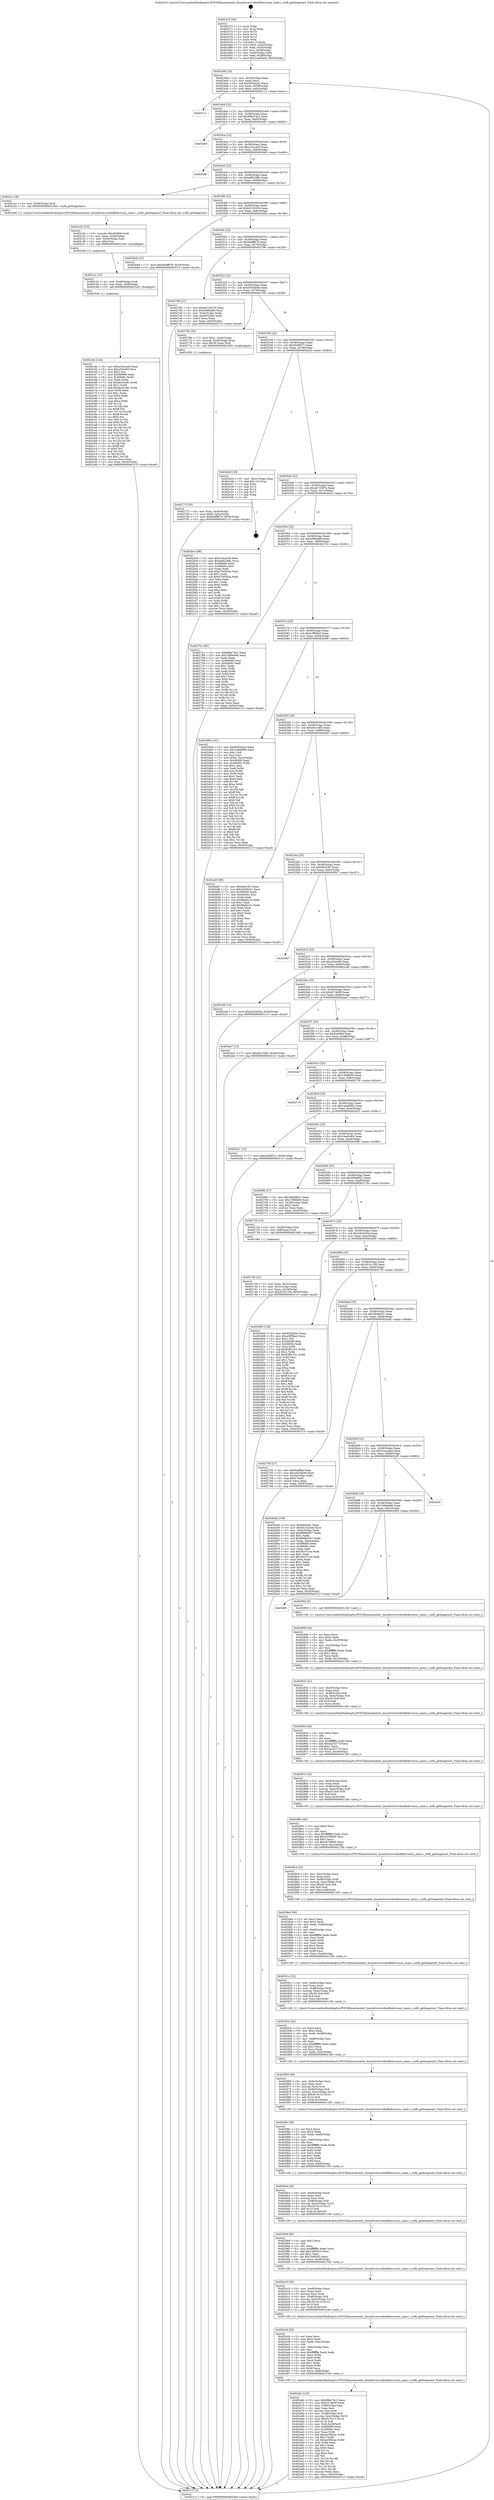 digraph "0x402470" {
  label = "0x402470 (/mnt/c/Users/mathe/Desktop/tcc/POCII/binaries/extr_linuxdriversvideofbdevsissis_main.c_sisfb_getheapstart_Final-ollvm.out::main(0))"
  labelloc = "t"
  node[shape=record]

  Entry [label="",width=0.3,height=0.3,shape=circle,fillcolor=black,style=filled]
  "0x40249d" [label="{
     0x40249d [23]\l
     | [instrs]\l
     &nbsp;&nbsp;0x40249d \<+3\>: mov -0x54(%rbp),%eax\l
     &nbsp;&nbsp;0x4024a0 \<+2\>: mov %eax,%ecx\l
     &nbsp;&nbsp;0x4024a2 \<+6\>: sub $0x85f2d2e2,%ecx\l
     &nbsp;&nbsp;0x4024a8 \<+3\>: mov %eax,-0x58(%rbp)\l
     &nbsp;&nbsp;0x4024ab \<+3\>: mov %ecx,-0x5c(%rbp)\l
     &nbsp;&nbsp;0x4024ae \<+6\>: je 0000000000403111 \<main+0xca1\>\l
  }"]
  "0x403111" [label="{
     0x403111\l
  }", style=dashed]
  "0x4024b4" [label="{
     0x4024b4 [22]\l
     | [instrs]\l
     &nbsp;&nbsp;0x4024b4 \<+5\>: jmp 00000000004024b9 \<main+0x49\>\l
     &nbsp;&nbsp;0x4024b9 \<+3\>: mov -0x58(%rbp),%eax\l
     &nbsp;&nbsp;0x4024bc \<+5\>: sub $0x896e7dc2,%eax\l
     &nbsp;&nbsp;0x4024c1 \<+3\>: mov %eax,-0x60(%rbp)\l
     &nbsp;&nbsp;0x4024c4 \<+6\>: je 0000000000402e40 \<main+0x9d0\>\l
  }"]
  Exit [label="",width=0.3,height=0.3,shape=circle,fillcolor=black,style=filled,peripheries=2]
  "0x402e40" [label="{
     0x402e40\l
  }", style=dashed]
  "0x4024ca" [label="{
     0x4024ca [22]\l
     | [instrs]\l
     &nbsp;&nbsp;0x4024ca \<+5\>: jmp 00000000004024cf \<main+0x5f\>\l
     &nbsp;&nbsp;0x4024cf \<+3\>: mov -0x58(%rbp),%eax\l
     &nbsp;&nbsp;0x4024d2 \<+5\>: sub $0xa1bccec8,%eax\l
     &nbsp;&nbsp;0x4024d7 \<+3\>: mov %eax,-0x64(%rbp)\l
     &nbsp;&nbsp;0x4024da \<+6\>: je 00000000004030d6 \<main+0xc66\>\l
  }"]
  "0x402c4b" [label="{
     0x402c4b [144]\l
     | [instrs]\l
     &nbsp;&nbsp;0x402c4b \<+5\>: mov $0xa1bccec8,%eax\l
     &nbsp;&nbsp;0x402c50 \<+5\>: mov $0xa55e463,%esi\l
     &nbsp;&nbsp;0x402c55 \<+2\>: mov $0x1,%cl\l
     &nbsp;&nbsp;0x402c57 \<+7\>: mov 0x406068,%edx\l
     &nbsp;&nbsp;0x402c5e \<+8\>: mov 0x40606c,%r8d\l
     &nbsp;&nbsp;0x402c66 \<+3\>: mov %edx,%r9d\l
     &nbsp;&nbsp;0x402c69 \<+7\>: sub $0xda32cdf1,%r9d\l
     &nbsp;&nbsp;0x402c70 \<+4\>: sub $0x1,%r9d\l
     &nbsp;&nbsp;0x402c74 \<+7\>: add $0xda32cdf1,%r9d\l
     &nbsp;&nbsp;0x402c7b \<+4\>: imul %r9d,%edx\l
     &nbsp;&nbsp;0x402c7f \<+3\>: and $0x1,%edx\l
     &nbsp;&nbsp;0x402c82 \<+3\>: cmp $0x0,%edx\l
     &nbsp;&nbsp;0x402c85 \<+4\>: sete %r10b\l
     &nbsp;&nbsp;0x402c89 \<+4\>: cmp $0xa,%r8d\l
     &nbsp;&nbsp;0x402c8d \<+4\>: setl %r11b\l
     &nbsp;&nbsp;0x402c91 \<+3\>: mov %r10b,%bl\l
     &nbsp;&nbsp;0x402c94 \<+3\>: xor $0xff,%bl\l
     &nbsp;&nbsp;0x402c97 \<+3\>: mov %r11b,%r14b\l
     &nbsp;&nbsp;0x402c9a \<+4\>: xor $0xff,%r14b\l
     &nbsp;&nbsp;0x402c9e \<+3\>: xor $0x0,%cl\l
     &nbsp;&nbsp;0x402ca1 \<+3\>: mov %bl,%r15b\l
     &nbsp;&nbsp;0x402ca4 \<+4\>: and $0x0,%r15b\l
     &nbsp;&nbsp;0x402ca8 \<+3\>: and %cl,%r10b\l
     &nbsp;&nbsp;0x402cab \<+3\>: mov %r14b,%r12b\l
     &nbsp;&nbsp;0x402cae \<+4\>: and $0x0,%r12b\l
     &nbsp;&nbsp;0x402cb2 \<+3\>: and %cl,%r11b\l
     &nbsp;&nbsp;0x402cb5 \<+3\>: or %r10b,%r15b\l
     &nbsp;&nbsp;0x402cb8 \<+3\>: or %r11b,%r12b\l
     &nbsp;&nbsp;0x402cbb \<+3\>: xor %r12b,%r15b\l
     &nbsp;&nbsp;0x402cbe \<+3\>: or %r14b,%bl\l
     &nbsp;&nbsp;0x402cc1 \<+3\>: xor $0xff,%bl\l
     &nbsp;&nbsp;0x402cc4 \<+3\>: or $0x0,%cl\l
     &nbsp;&nbsp;0x402cc7 \<+2\>: and %cl,%bl\l
     &nbsp;&nbsp;0x402cc9 \<+3\>: or %bl,%r15b\l
     &nbsp;&nbsp;0x402ccc \<+4\>: test $0x1,%r15b\l
     &nbsp;&nbsp;0x402cd0 \<+3\>: cmovne %esi,%eax\l
     &nbsp;&nbsp;0x402cd3 \<+3\>: mov %eax,-0x54(%rbp)\l
     &nbsp;&nbsp;0x402cd6 \<+5\>: jmp 000000000040311f \<main+0xcaf\>\l
  }"]
  "0x4030d6" [label="{
     0x4030d6\l
  }", style=dashed]
  "0x4024e0" [label="{
     0x4024e0 [22]\l
     | [instrs]\l
     &nbsp;&nbsp;0x4024e0 \<+5\>: jmp 00000000004024e5 \<main+0x75\>\l
     &nbsp;&nbsp;0x4024e5 \<+3\>: mov -0x58(%rbp),%eax\l
     &nbsp;&nbsp;0x4024e8 \<+5\>: sub $0xad82288c,%eax\l
     &nbsp;&nbsp;0x4024ed \<+3\>: mov %eax,-0x68(%rbp)\l
     &nbsp;&nbsp;0x4024f0 \<+6\>: je 0000000000402c1c \<main+0x7ac\>\l
  }"]
  "0x402c3c" [label="{
     0x402c3c [15]\l
     | [instrs]\l
     &nbsp;&nbsp;0x402c3c \<+4\>: mov -0x48(%rbp),%rdi\l
     &nbsp;&nbsp;0x402c40 \<+6\>: mov %eax,-0xf4(%rbp)\l
     &nbsp;&nbsp;0x402c46 \<+5\>: call 0000000000401030 \<free@plt\>\l
     | [calls]\l
     &nbsp;&nbsp;0x401030 \{1\} (unknown)\l
  }"]
  "0x402c1c" [label="{
     0x402c1c [9]\l
     | [instrs]\l
     &nbsp;&nbsp;0x402c1c \<+4\>: mov -0x48(%rbp),%rdi\l
     &nbsp;&nbsp;0x402c20 \<+5\>: call 0000000000401440 \<sisfb_getheapstart\>\l
     | [calls]\l
     &nbsp;&nbsp;0x401440 \{1\} (/mnt/c/Users/mathe/Desktop/tcc/POCII/binaries/extr_linuxdriversvideofbdevsissis_main.c_sisfb_getheapstart_Final-ollvm.out::sisfb_getheapstart)\l
  }"]
  "0x4024f6" [label="{
     0x4024f6 [22]\l
     | [instrs]\l
     &nbsp;&nbsp;0x4024f6 \<+5\>: jmp 00000000004024fb \<main+0x8b\>\l
     &nbsp;&nbsp;0x4024fb \<+3\>: mov -0x58(%rbp),%eax\l
     &nbsp;&nbsp;0x4024fe \<+5\>: sub $0xb5152434,%eax\l
     &nbsp;&nbsp;0x402503 \<+3\>: mov %eax,-0x6c(%rbp)\l
     &nbsp;&nbsp;0x402506 \<+6\>: je 0000000000402bb8 \<main+0x748\>\l
  }"]
  "0x402c25" [label="{
     0x402c25 [23]\l
     | [instrs]\l
     &nbsp;&nbsp;0x402c25 \<+10\>: movabs $0x4040b6,%rdi\l
     &nbsp;&nbsp;0x402c2f \<+3\>: mov %eax,-0x50(%rbp)\l
     &nbsp;&nbsp;0x402c32 \<+3\>: mov -0x50(%rbp),%esi\l
     &nbsp;&nbsp;0x402c35 \<+2\>: mov $0x0,%al\l
     &nbsp;&nbsp;0x402c37 \<+5\>: call 0000000000401040 \<printf@plt\>\l
     | [calls]\l
     &nbsp;&nbsp;0x401040 \{1\} (unknown)\l
  }"]
  "0x402bb8" [label="{
     0x402bb8 [12]\l
     | [instrs]\l
     &nbsp;&nbsp;0x402bb8 \<+7\>: movl $0xb9dff879,-0x54(%rbp)\l
     &nbsp;&nbsp;0x402bbf \<+5\>: jmp 000000000040311f \<main+0xcaf\>\l
  }"]
  "0x40250c" [label="{
     0x40250c [22]\l
     | [instrs]\l
     &nbsp;&nbsp;0x40250c \<+5\>: jmp 0000000000402511 \<main+0xa1\>\l
     &nbsp;&nbsp;0x402511 \<+3\>: mov -0x58(%rbp),%eax\l
     &nbsp;&nbsp;0x402514 \<+5\>: sub $0xb9dff879,%eax\l
     &nbsp;&nbsp;0x402519 \<+3\>: mov %eax,-0x70(%rbp)\l
     &nbsp;&nbsp;0x40251c \<+6\>: je 0000000000402796 \<main+0x326\>\l
  }"]
  "0x402a6c" [label="{
     0x402a6c [123]\l
     | [instrs]\l
     &nbsp;&nbsp;0x402a6c \<+5\>: mov $0x896e7dc2,%ecx\l
     &nbsp;&nbsp;0x402a71 \<+5\>: mov $0xb374b59,%edx\l
     &nbsp;&nbsp;0x402a76 \<+6\>: mov -0xf0(%rbp),%esi\l
     &nbsp;&nbsp;0x402a7c \<+3\>: imul %eax,%esi\l
     &nbsp;&nbsp;0x402a7f \<+3\>: movslq %esi,%rdi\l
     &nbsp;&nbsp;0x402a82 \<+4\>: mov -0x48(%rbp),%r8\l
     &nbsp;&nbsp;0x402a86 \<+4\>: movslq -0x4c(%rbp),%r10\l
     &nbsp;&nbsp;0x402a8a \<+4\>: imul $0x30,%r10,%r10\l
     &nbsp;&nbsp;0x402a8e \<+3\>: add %r10,%r8\l
     &nbsp;&nbsp;0x402a91 \<+4\>: mov %rdi,0x28(%r8)\l
     &nbsp;&nbsp;0x402a95 \<+7\>: mov 0x406068,%eax\l
     &nbsp;&nbsp;0x402a9c \<+7\>: mov 0x40606c,%esi\l
     &nbsp;&nbsp;0x402aa3 \<+3\>: mov %eax,%r9d\l
     &nbsp;&nbsp;0x402aa6 \<+7\>: add $0xae3892ac,%r9d\l
     &nbsp;&nbsp;0x402aad \<+4\>: sub $0x1,%r9d\l
     &nbsp;&nbsp;0x402ab1 \<+7\>: sub $0xae3892ac,%r9d\l
     &nbsp;&nbsp;0x402ab8 \<+4\>: imul %r9d,%eax\l
     &nbsp;&nbsp;0x402abc \<+3\>: and $0x1,%eax\l
     &nbsp;&nbsp;0x402abf \<+3\>: cmp $0x0,%eax\l
     &nbsp;&nbsp;0x402ac2 \<+4\>: sete %r11b\l
     &nbsp;&nbsp;0x402ac6 \<+3\>: cmp $0xa,%esi\l
     &nbsp;&nbsp;0x402ac9 \<+3\>: setl %bl\l
     &nbsp;&nbsp;0x402acc \<+3\>: mov %r11b,%r14b\l
     &nbsp;&nbsp;0x402acf \<+3\>: and %bl,%r14b\l
     &nbsp;&nbsp;0x402ad2 \<+3\>: xor %bl,%r11b\l
     &nbsp;&nbsp;0x402ad5 \<+3\>: or %r11b,%r14b\l
     &nbsp;&nbsp;0x402ad8 \<+4\>: test $0x1,%r14b\l
     &nbsp;&nbsp;0x402adc \<+3\>: cmovne %edx,%ecx\l
     &nbsp;&nbsp;0x402adf \<+3\>: mov %ecx,-0x54(%rbp)\l
     &nbsp;&nbsp;0x402ae2 \<+5\>: jmp 000000000040311f \<main+0xcaf\>\l
  }"]
  "0x402796" [label="{
     0x402796 [27]\l
     | [instrs]\l
     &nbsp;&nbsp;0x402796 \<+5\>: mov $0xde73307d,%eax\l
     &nbsp;&nbsp;0x40279b \<+5\>: mov $0xe0f6ba89,%ecx\l
     &nbsp;&nbsp;0x4027a0 \<+3\>: mov -0x4c(%rbp),%edx\l
     &nbsp;&nbsp;0x4027a3 \<+3\>: cmp -0x40(%rbp),%edx\l
     &nbsp;&nbsp;0x4027a6 \<+3\>: cmovl %ecx,%eax\l
     &nbsp;&nbsp;0x4027a9 \<+3\>: mov %eax,-0x54(%rbp)\l
     &nbsp;&nbsp;0x4027ac \<+5\>: jmp 000000000040311f \<main+0xcaf\>\l
  }"]
  "0x402522" [label="{
     0x402522 [22]\l
     | [instrs]\l
     &nbsp;&nbsp;0x402522 \<+5\>: jmp 0000000000402527 \<main+0xb7\>\l
     &nbsp;&nbsp;0x402527 \<+3\>: mov -0x58(%rbp),%eax\l
     &nbsp;&nbsp;0x40252a \<+5\>: sub $0xc655dbd9,%eax\l
     &nbsp;&nbsp;0x40252f \<+3\>: mov %eax,-0x74(%rbp)\l
     &nbsp;&nbsp;0x402532 \<+6\>: je 000000000040276b \<main+0x2fb\>\l
  }"]
  "0x402a34" [label="{
     0x402a34 [56]\l
     | [instrs]\l
     &nbsp;&nbsp;0x402a34 \<+2\>: xor %ecx,%ecx\l
     &nbsp;&nbsp;0x402a36 \<+5\>: mov $0x2,%edx\l
     &nbsp;&nbsp;0x402a3b \<+6\>: mov %edx,-0xec(%rbp)\l
     &nbsp;&nbsp;0x402a41 \<+1\>: cltd\l
     &nbsp;&nbsp;0x402a42 \<+6\>: mov -0xec(%rbp),%esi\l
     &nbsp;&nbsp;0x402a48 \<+2\>: idiv %esi\l
     &nbsp;&nbsp;0x402a4a \<+6\>: imul $0xfffffffe,%edx,%edx\l
     &nbsp;&nbsp;0x402a50 \<+3\>: mov %ecx,%r9d\l
     &nbsp;&nbsp;0x402a53 \<+3\>: sub %edx,%r9d\l
     &nbsp;&nbsp;0x402a56 \<+2\>: mov %ecx,%edx\l
     &nbsp;&nbsp;0x402a58 \<+3\>: sub $0x1,%edx\l
     &nbsp;&nbsp;0x402a5b \<+3\>: add %edx,%r9d\l
     &nbsp;&nbsp;0x402a5e \<+3\>: sub %r9d,%ecx\l
     &nbsp;&nbsp;0x402a61 \<+6\>: mov %ecx,-0xf0(%rbp)\l
     &nbsp;&nbsp;0x402a67 \<+5\>: call 0000000000401160 \<next_i\>\l
     | [calls]\l
     &nbsp;&nbsp;0x401160 \{1\} (/mnt/c/Users/mathe/Desktop/tcc/POCII/binaries/extr_linuxdriversvideofbdevsissis_main.c_sisfb_getheapstart_Final-ollvm.out::next_i)\l
  }"]
  "0x40276b" [label="{
     0x40276b [20]\l
     | [instrs]\l
     &nbsp;&nbsp;0x40276b \<+7\>: movl $0x1,-0x40(%rbp)\l
     &nbsp;&nbsp;0x402772 \<+4\>: movslq -0x40(%rbp),%rax\l
     &nbsp;&nbsp;0x402776 \<+4\>: imul $0x30,%rax,%rdi\l
     &nbsp;&nbsp;0x40277a \<+5\>: call 0000000000401050 \<malloc@plt\>\l
     | [calls]\l
     &nbsp;&nbsp;0x401050 \{1\} (unknown)\l
  }"]
  "0x402538" [label="{
     0x402538 [22]\l
     | [instrs]\l
     &nbsp;&nbsp;0x402538 \<+5\>: jmp 000000000040253d \<main+0xcd\>\l
     &nbsp;&nbsp;0x40253d \<+3\>: mov -0x58(%rbp),%eax\l
     &nbsp;&nbsp;0x402540 \<+5\>: sub $0xd5ef957c,%eax\l
     &nbsp;&nbsp;0x402545 \<+3\>: mov %eax,-0x78(%rbp)\l
     &nbsp;&nbsp;0x402548 \<+6\>: je 0000000000402e2d \<main+0x9bd\>\l
  }"]
  "0x402a10" [label="{
     0x402a10 [36]\l
     | [instrs]\l
     &nbsp;&nbsp;0x402a10 \<+6\>: mov -0xe8(%rbp),%ecx\l
     &nbsp;&nbsp;0x402a16 \<+3\>: imul %eax,%ecx\l
     &nbsp;&nbsp;0x402a19 \<+3\>: movslq %ecx,%rdi\l
     &nbsp;&nbsp;0x402a1c \<+4\>: mov -0x48(%rbp),%r8\l
     &nbsp;&nbsp;0x402a20 \<+4\>: movslq -0x4c(%rbp),%r10\l
     &nbsp;&nbsp;0x402a24 \<+4\>: imul $0x30,%r10,%r10\l
     &nbsp;&nbsp;0x402a28 \<+3\>: add %r10,%r8\l
     &nbsp;&nbsp;0x402a2b \<+4\>: mov %rdi,0x20(%r8)\l
     &nbsp;&nbsp;0x402a2f \<+5\>: call 0000000000401160 \<next_i\>\l
     | [calls]\l
     &nbsp;&nbsp;0x401160 \{1\} (/mnt/c/Users/mathe/Desktop/tcc/POCII/binaries/extr_linuxdriversvideofbdevsissis_main.c_sisfb_getheapstart_Final-ollvm.out::next_i)\l
  }"]
  "0x402e2d" [label="{
     0x402e2d [19]\l
     | [instrs]\l
     &nbsp;&nbsp;0x402e2d \<+3\>: mov -0x2c(%rbp),%eax\l
     &nbsp;&nbsp;0x402e30 \<+7\>: add $0x110,%rsp\l
     &nbsp;&nbsp;0x402e37 \<+1\>: pop %rbx\l
     &nbsp;&nbsp;0x402e38 \<+2\>: pop %r12\l
     &nbsp;&nbsp;0x402e3a \<+2\>: pop %r14\l
     &nbsp;&nbsp;0x402e3c \<+2\>: pop %r15\l
     &nbsp;&nbsp;0x402e3e \<+1\>: pop %rbp\l
     &nbsp;&nbsp;0x402e3f \<+1\>: ret\l
  }"]
  "0x40254e" [label="{
     0x40254e [22]\l
     | [instrs]\l
     &nbsp;&nbsp;0x40254e \<+5\>: jmp 0000000000402553 \<main+0xe3\>\l
     &nbsp;&nbsp;0x402553 \<+3\>: mov -0x58(%rbp),%eax\l
     &nbsp;&nbsp;0x402556 \<+5\>: sub $0xde73307d,%eax\l
     &nbsp;&nbsp;0x40255b \<+3\>: mov %eax,-0x7c(%rbp)\l
     &nbsp;&nbsp;0x40255e \<+6\>: je 0000000000402bc4 \<main+0x754\>\l
  }"]
  "0x4029e8" [label="{
     0x4029e8 [40]\l
     | [instrs]\l
     &nbsp;&nbsp;0x4029e8 \<+5\>: mov $0x2,%ecx\l
     &nbsp;&nbsp;0x4029ed \<+1\>: cltd\l
     &nbsp;&nbsp;0x4029ee \<+2\>: idiv %ecx\l
     &nbsp;&nbsp;0x4029f0 \<+6\>: imul $0xfffffffe,%edx,%ecx\l
     &nbsp;&nbsp;0x4029f6 \<+6\>: add $0x1b6d543,%ecx\l
     &nbsp;&nbsp;0x4029fc \<+3\>: add $0x1,%ecx\l
     &nbsp;&nbsp;0x4029ff \<+6\>: sub $0x1b6d543,%ecx\l
     &nbsp;&nbsp;0x402a05 \<+6\>: mov %ecx,-0xe8(%rbp)\l
     &nbsp;&nbsp;0x402a0b \<+5\>: call 0000000000401160 \<next_i\>\l
     | [calls]\l
     &nbsp;&nbsp;0x401160 \{1\} (/mnt/c/Users/mathe/Desktop/tcc/POCII/binaries/extr_linuxdriversvideofbdevsissis_main.c_sisfb_getheapstart_Final-ollvm.out::next_i)\l
  }"]
  "0x402bc4" [label="{
     0x402bc4 [88]\l
     | [instrs]\l
     &nbsp;&nbsp;0x402bc4 \<+5\>: mov $0xa1bccec8,%eax\l
     &nbsp;&nbsp;0x402bc9 \<+5\>: mov $0xad82288c,%ecx\l
     &nbsp;&nbsp;0x402bce \<+7\>: mov 0x406068,%edx\l
     &nbsp;&nbsp;0x402bd5 \<+7\>: mov 0x40606c,%esi\l
     &nbsp;&nbsp;0x402bdc \<+2\>: mov %edx,%edi\l
     &nbsp;&nbsp;0x402bde \<+6\>: add $0xd704245a,%edi\l
     &nbsp;&nbsp;0x402be4 \<+3\>: sub $0x1,%edi\l
     &nbsp;&nbsp;0x402be7 \<+6\>: sub $0xd704245a,%edi\l
     &nbsp;&nbsp;0x402bed \<+3\>: imul %edi,%edx\l
     &nbsp;&nbsp;0x402bf0 \<+3\>: and $0x1,%edx\l
     &nbsp;&nbsp;0x402bf3 \<+3\>: cmp $0x0,%edx\l
     &nbsp;&nbsp;0x402bf6 \<+4\>: sete %r8b\l
     &nbsp;&nbsp;0x402bfa \<+3\>: cmp $0xa,%esi\l
     &nbsp;&nbsp;0x402bfd \<+4\>: setl %r9b\l
     &nbsp;&nbsp;0x402c01 \<+3\>: mov %r8b,%r10b\l
     &nbsp;&nbsp;0x402c04 \<+3\>: and %r9b,%r10b\l
     &nbsp;&nbsp;0x402c07 \<+3\>: xor %r9b,%r8b\l
     &nbsp;&nbsp;0x402c0a \<+3\>: or %r8b,%r10b\l
     &nbsp;&nbsp;0x402c0d \<+4\>: test $0x1,%r10b\l
     &nbsp;&nbsp;0x402c11 \<+3\>: cmovne %ecx,%eax\l
     &nbsp;&nbsp;0x402c14 \<+3\>: mov %eax,-0x54(%rbp)\l
     &nbsp;&nbsp;0x402c17 \<+5\>: jmp 000000000040311f \<main+0xcaf\>\l
  }"]
  "0x402564" [label="{
     0x402564 [22]\l
     | [instrs]\l
     &nbsp;&nbsp;0x402564 \<+5\>: jmp 0000000000402569 \<main+0xf9\>\l
     &nbsp;&nbsp;0x402569 \<+3\>: mov -0x58(%rbp),%eax\l
     &nbsp;&nbsp;0x40256c \<+5\>: sub $0xe0f6ba89,%eax\l
     &nbsp;&nbsp;0x402571 \<+3\>: mov %eax,-0x80(%rbp)\l
     &nbsp;&nbsp;0x402574 \<+6\>: je 00000000004027b1 \<main+0x341\>\l
  }"]
  "0x4029c4" [label="{
     0x4029c4 [36]\l
     | [instrs]\l
     &nbsp;&nbsp;0x4029c4 \<+6\>: mov -0xe4(%rbp),%ecx\l
     &nbsp;&nbsp;0x4029ca \<+3\>: imul %eax,%ecx\l
     &nbsp;&nbsp;0x4029cd \<+3\>: movslq %ecx,%rdi\l
     &nbsp;&nbsp;0x4029d0 \<+4\>: mov -0x48(%rbp),%r8\l
     &nbsp;&nbsp;0x4029d4 \<+4\>: movslq -0x4c(%rbp),%r10\l
     &nbsp;&nbsp;0x4029d8 \<+4\>: imul $0x30,%r10,%r10\l
     &nbsp;&nbsp;0x4029dc \<+3\>: add %r10,%r8\l
     &nbsp;&nbsp;0x4029df \<+4\>: mov %rdi,0x18(%r8)\l
     &nbsp;&nbsp;0x4029e3 \<+5\>: call 0000000000401160 \<next_i\>\l
     | [calls]\l
     &nbsp;&nbsp;0x401160 \{1\} (/mnt/c/Users/mathe/Desktop/tcc/POCII/binaries/extr_linuxdriversvideofbdevsissis_main.c_sisfb_getheapstart_Final-ollvm.out::next_i)\l
  }"]
  "0x4027b1" [label="{
     0x4027b1 [83]\l
     | [instrs]\l
     &nbsp;&nbsp;0x4027b1 \<+5\>: mov $0x896e7dc2,%eax\l
     &nbsp;&nbsp;0x4027b6 \<+5\>: mov $0x7dd9e9e6,%ecx\l
     &nbsp;&nbsp;0x4027bb \<+2\>: xor %edx,%edx\l
     &nbsp;&nbsp;0x4027bd \<+7\>: mov 0x406068,%esi\l
     &nbsp;&nbsp;0x4027c4 \<+7\>: mov 0x40606c,%edi\l
     &nbsp;&nbsp;0x4027cb \<+3\>: sub $0x1,%edx\l
     &nbsp;&nbsp;0x4027ce \<+3\>: mov %esi,%r8d\l
     &nbsp;&nbsp;0x4027d1 \<+3\>: add %edx,%r8d\l
     &nbsp;&nbsp;0x4027d4 \<+4\>: imul %r8d,%esi\l
     &nbsp;&nbsp;0x4027d8 \<+3\>: and $0x1,%esi\l
     &nbsp;&nbsp;0x4027db \<+3\>: cmp $0x0,%esi\l
     &nbsp;&nbsp;0x4027de \<+4\>: sete %r9b\l
     &nbsp;&nbsp;0x4027e2 \<+3\>: cmp $0xa,%edi\l
     &nbsp;&nbsp;0x4027e5 \<+4\>: setl %r10b\l
     &nbsp;&nbsp;0x4027e9 \<+3\>: mov %r9b,%r11b\l
     &nbsp;&nbsp;0x4027ec \<+3\>: and %r10b,%r11b\l
     &nbsp;&nbsp;0x4027ef \<+3\>: xor %r10b,%r9b\l
     &nbsp;&nbsp;0x4027f2 \<+3\>: or %r9b,%r11b\l
     &nbsp;&nbsp;0x4027f5 \<+4\>: test $0x1,%r11b\l
     &nbsp;&nbsp;0x4027f9 \<+3\>: cmovne %ecx,%eax\l
     &nbsp;&nbsp;0x4027fc \<+3\>: mov %eax,-0x54(%rbp)\l
     &nbsp;&nbsp;0x4027ff \<+5\>: jmp 000000000040311f \<main+0xcaf\>\l
  }"]
  "0x40257a" [label="{
     0x40257a [25]\l
     | [instrs]\l
     &nbsp;&nbsp;0x40257a \<+5\>: jmp 000000000040257f \<main+0x10f\>\l
     &nbsp;&nbsp;0x40257f \<+3\>: mov -0x58(%rbp),%eax\l
     &nbsp;&nbsp;0x402582 \<+5\>: sub $0xe3ff3be2,%eax\l
     &nbsp;&nbsp;0x402587 \<+6\>: mov %eax,-0x84(%rbp)\l
     &nbsp;&nbsp;0x40258d \<+6\>: je 0000000000402d94 \<main+0x924\>\l
  }"]
  "0x40298c" [label="{
     0x40298c [56]\l
     | [instrs]\l
     &nbsp;&nbsp;0x40298c \<+2\>: xor %ecx,%ecx\l
     &nbsp;&nbsp;0x40298e \<+5\>: mov $0x2,%edx\l
     &nbsp;&nbsp;0x402993 \<+6\>: mov %edx,-0xe0(%rbp)\l
     &nbsp;&nbsp;0x402999 \<+1\>: cltd\l
     &nbsp;&nbsp;0x40299a \<+6\>: mov -0xe0(%rbp),%esi\l
     &nbsp;&nbsp;0x4029a0 \<+2\>: idiv %esi\l
     &nbsp;&nbsp;0x4029a2 \<+6\>: imul $0xfffffffe,%edx,%edx\l
     &nbsp;&nbsp;0x4029a8 \<+3\>: mov %ecx,%r9d\l
     &nbsp;&nbsp;0x4029ab \<+3\>: sub %edx,%r9d\l
     &nbsp;&nbsp;0x4029ae \<+2\>: mov %ecx,%edx\l
     &nbsp;&nbsp;0x4029b0 \<+3\>: sub $0x1,%edx\l
     &nbsp;&nbsp;0x4029b3 \<+3\>: add %edx,%r9d\l
     &nbsp;&nbsp;0x4029b6 \<+3\>: sub %r9d,%ecx\l
     &nbsp;&nbsp;0x4029b9 \<+6\>: mov %ecx,-0xe4(%rbp)\l
     &nbsp;&nbsp;0x4029bf \<+5\>: call 0000000000401160 \<next_i\>\l
     | [calls]\l
     &nbsp;&nbsp;0x401160 \{1\} (/mnt/c/Users/mathe/Desktop/tcc/POCII/binaries/extr_linuxdriversvideofbdevsissis_main.c_sisfb_getheapstart_Final-ollvm.out::next_i)\l
  }"]
  "0x402d94" [label="{
     0x402d94 [141]\l
     | [instrs]\l
     &nbsp;&nbsp;0x402d94 \<+5\>: mov $0x85f2d2e2,%eax\l
     &nbsp;&nbsp;0x402d99 \<+5\>: mov $0x1ada9893,%ecx\l
     &nbsp;&nbsp;0x402d9e \<+2\>: mov $0x1,%dl\l
     &nbsp;&nbsp;0x402da0 \<+2\>: xor %esi,%esi\l
     &nbsp;&nbsp;0x402da2 \<+7\>: movl $0x0,-0x2c(%rbp)\l
     &nbsp;&nbsp;0x402da9 \<+7\>: mov 0x406068,%edi\l
     &nbsp;&nbsp;0x402db0 \<+8\>: mov 0x40606c,%r8d\l
     &nbsp;&nbsp;0x402db8 \<+3\>: sub $0x1,%esi\l
     &nbsp;&nbsp;0x402dbb \<+3\>: mov %edi,%r9d\l
     &nbsp;&nbsp;0x402dbe \<+3\>: add %esi,%r9d\l
     &nbsp;&nbsp;0x402dc1 \<+4\>: imul %r9d,%edi\l
     &nbsp;&nbsp;0x402dc5 \<+3\>: and $0x1,%edi\l
     &nbsp;&nbsp;0x402dc8 \<+3\>: cmp $0x0,%edi\l
     &nbsp;&nbsp;0x402dcb \<+4\>: sete %r10b\l
     &nbsp;&nbsp;0x402dcf \<+4\>: cmp $0xa,%r8d\l
     &nbsp;&nbsp;0x402dd3 \<+4\>: setl %r11b\l
     &nbsp;&nbsp;0x402dd7 \<+3\>: mov %r10b,%bl\l
     &nbsp;&nbsp;0x402dda \<+3\>: xor $0xff,%bl\l
     &nbsp;&nbsp;0x402ddd \<+3\>: mov %r11b,%r14b\l
     &nbsp;&nbsp;0x402de0 \<+4\>: xor $0xff,%r14b\l
     &nbsp;&nbsp;0x402de4 \<+3\>: xor $0x0,%dl\l
     &nbsp;&nbsp;0x402de7 \<+3\>: mov %bl,%r15b\l
     &nbsp;&nbsp;0x402dea \<+4\>: and $0x0,%r15b\l
     &nbsp;&nbsp;0x402dee \<+3\>: and %dl,%r10b\l
     &nbsp;&nbsp;0x402df1 \<+3\>: mov %r14b,%r12b\l
     &nbsp;&nbsp;0x402df4 \<+4\>: and $0x0,%r12b\l
     &nbsp;&nbsp;0x402df8 \<+3\>: and %dl,%r11b\l
     &nbsp;&nbsp;0x402dfb \<+3\>: or %r10b,%r15b\l
     &nbsp;&nbsp;0x402dfe \<+3\>: or %r11b,%r12b\l
     &nbsp;&nbsp;0x402e01 \<+3\>: xor %r12b,%r15b\l
     &nbsp;&nbsp;0x402e04 \<+3\>: or %r14b,%bl\l
     &nbsp;&nbsp;0x402e07 \<+3\>: xor $0xff,%bl\l
     &nbsp;&nbsp;0x402e0a \<+3\>: or $0x0,%dl\l
     &nbsp;&nbsp;0x402e0d \<+2\>: and %dl,%bl\l
     &nbsp;&nbsp;0x402e0f \<+3\>: or %bl,%r15b\l
     &nbsp;&nbsp;0x402e12 \<+4\>: test $0x1,%r15b\l
     &nbsp;&nbsp;0x402e16 \<+3\>: cmovne %ecx,%eax\l
     &nbsp;&nbsp;0x402e19 \<+3\>: mov %eax,-0x54(%rbp)\l
     &nbsp;&nbsp;0x402e1c \<+5\>: jmp 000000000040311f \<main+0xcaf\>\l
  }"]
  "0x402593" [label="{
     0x402593 [25]\l
     | [instrs]\l
     &nbsp;&nbsp;0x402593 \<+5\>: jmp 0000000000402598 \<main+0x128\>\l
     &nbsp;&nbsp;0x402598 \<+3\>: mov -0x58(%rbp),%eax\l
     &nbsp;&nbsp;0x40259b \<+5\>: sub $0xefe13df3,%eax\l
     &nbsp;&nbsp;0x4025a0 \<+6\>: mov %eax,-0x88(%rbp)\l
     &nbsp;&nbsp;0x4025a6 \<+6\>: je 0000000000402af3 \<main+0x683\>\l
  }"]
  "0x402968" [label="{
     0x402968 [36]\l
     | [instrs]\l
     &nbsp;&nbsp;0x402968 \<+6\>: mov -0xdc(%rbp),%ecx\l
     &nbsp;&nbsp;0x40296e \<+3\>: imul %eax,%ecx\l
     &nbsp;&nbsp;0x402971 \<+3\>: movslq %ecx,%rdi\l
     &nbsp;&nbsp;0x402974 \<+4\>: mov -0x48(%rbp),%r8\l
     &nbsp;&nbsp;0x402978 \<+4\>: movslq -0x4c(%rbp),%r10\l
     &nbsp;&nbsp;0x40297c \<+4\>: imul $0x30,%r10,%r10\l
     &nbsp;&nbsp;0x402980 \<+3\>: add %r10,%r8\l
     &nbsp;&nbsp;0x402983 \<+4\>: mov %rdi,0x10(%r8)\l
     &nbsp;&nbsp;0x402987 \<+5\>: call 0000000000401160 \<next_i\>\l
     | [calls]\l
     &nbsp;&nbsp;0x401160 \{1\} (/mnt/c/Users/mathe/Desktop/tcc/POCII/binaries/extr_linuxdriversvideofbdevsissis_main.c_sisfb_getheapstart_Final-ollvm.out::next_i)\l
  }"]
  "0x402af3" [label="{
     0x402af3 [88]\l
     | [instrs]\l
     &nbsp;&nbsp;0x402af3 \<+5\>: mov $0x6de53f1,%eax\l
     &nbsp;&nbsp;0x402af8 \<+5\>: mov $0x2fe06d41,%ecx\l
     &nbsp;&nbsp;0x402afd \<+7\>: mov 0x406068,%edx\l
     &nbsp;&nbsp;0x402b04 \<+7\>: mov 0x40606c,%esi\l
     &nbsp;&nbsp;0x402b0b \<+2\>: mov %edx,%edi\l
     &nbsp;&nbsp;0x402b0d \<+6\>: sub $0x9fa8a12c,%edi\l
     &nbsp;&nbsp;0x402b13 \<+3\>: sub $0x1,%edi\l
     &nbsp;&nbsp;0x402b16 \<+6\>: add $0x9fa8a12c,%edi\l
     &nbsp;&nbsp;0x402b1c \<+3\>: imul %edi,%edx\l
     &nbsp;&nbsp;0x402b1f \<+3\>: and $0x1,%edx\l
     &nbsp;&nbsp;0x402b22 \<+3\>: cmp $0x0,%edx\l
     &nbsp;&nbsp;0x402b25 \<+4\>: sete %r8b\l
     &nbsp;&nbsp;0x402b29 \<+3\>: cmp $0xa,%esi\l
     &nbsp;&nbsp;0x402b2c \<+4\>: setl %r9b\l
     &nbsp;&nbsp;0x402b30 \<+3\>: mov %r8b,%r10b\l
     &nbsp;&nbsp;0x402b33 \<+3\>: and %r9b,%r10b\l
     &nbsp;&nbsp;0x402b36 \<+3\>: xor %r9b,%r8b\l
     &nbsp;&nbsp;0x402b39 \<+3\>: or %r8b,%r10b\l
     &nbsp;&nbsp;0x402b3c \<+4\>: test $0x1,%r10b\l
     &nbsp;&nbsp;0x402b40 \<+3\>: cmovne %ecx,%eax\l
     &nbsp;&nbsp;0x402b43 \<+3\>: mov %eax,-0x54(%rbp)\l
     &nbsp;&nbsp;0x402b46 \<+5\>: jmp 000000000040311f \<main+0xcaf\>\l
  }"]
  "0x4025ac" [label="{
     0x4025ac [25]\l
     | [instrs]\l
     &nbsp;&nbsp;0x4025ac \<+5\>: jmp 00000000004025b1 \<main+0x141\>\l
     &nbsp;&nbsp;0x4025b1 \<+3\>: mov -0x58(%rbp),%eax\l
     &nbsp;&nbsp;0x4025b4 \<+5\>: sub $0x6de53f1,%eax\l
     &nbsp;&nbsp;0x4025b9 \<+6\>: mov %eax,-0x8c(%rbp)\l
     &nbsp;&nbsp;0x4025bf \<+6\>: je 00000000004030b7 \<main+0xc47\>\l
  }"]
  "0x40293c" [label="{
     0x40293c [44]\l
     | [instrs]\l
     &nbsp;&nbsp;0x40293c \<+2\>: xor %ecx,%ecx\l
     &nbsp;&nbsp;0x40293e \<+5\>: mov $0x2,%edx\l
     &nbsp;&nbsp;0x402943 \<+6\>: mov %edx,-0xd8(%rbp)\l
     &nbsp;&nbsp;0x402949 \<+1\>: cltd\l
     &nbsp;&nbsp;0x40294a \<+6\>: mov -0xd8(%rbp),%esi\l
     &nbsp;&nbsp;0x402950 \<+2\>: idiv %esi\l
     &nbsp;&nbsp;0x402952 \<+6\>: imul $0xfffffffe,%edx,%edx\l
     &nbsp;&nbsp;0x402958 \<+3\>: sub $0x1,%ecx\l
     &nbsp;&nbsp;0x40295b \<+2\>: sub %ecx,%edx\l
     &nbsp;&nbsp;0x40295d \<+6\>: mov %edx,-0xdc(%rbp)\l
     &nbsp;&nbsp;0x402963 \<+5\>: call 0000000000401160 \<next_i\>\l
     | [calls]\l
     &nbsp;&nbsp;0x401160 \{1\} (/mnt/c/Users/mathe/Desktop/tcc/POCII/binaries/extr_linuxdriversvideofbdevsissis_main.c_sisfb_getheapstart_Final-ollvm.out::next_i)\l
  }"]
  "0x4030b7" [label="{
     0x4030b7\l
  }", style=dashed]
  "0x4025c5" [label="{
     0x4025c5 [25]\l
     | [instrs]\l
     &nbsp;&nbsp;0x4025c5 \<+5\>: jmp 00000000004025ca \<main+0x15a\>\l
     &nbsp;&nbsp;0x4025ca \<+3\>: mov -0x58(%rbp),%eax\l
     &nbsp;&nbsp;0x4025cd \<+5\>: sub $0xa55e463,%eax\l
     &nbsp;&nbsp;0x4025d2 \<+6\>: mov %eax,-0x90(%rbp)\l
     &nbsp;&nbsp;0x4025d8 \<+6\>: je 0000000000402cdb \<main+0x86b\>\l
  }"]
  "0x40291c" [label="{
     0x40291c [32]\l
     | [instrs]\l
     &nbsp;&nbsp;0x40291c \<+6\>: mov -0xd4(%rbp),%ecx\l
     &nbsp;&nbsp;0x402922 \<+3\>: imul %eax,%ecx\l
     &nbsp;&nbsp;0x402925 \<+4\>: mov -0x48(%rbp),%rdi\l
     &nbsp;&nbsp;0x402929 \<+4\>: movslq -0x4c(%rbp),%r8\l
     &nbsp;&nbsp;0x40292d \<+4\>: imul $0x30,%r8,%r8\l
     &nbsp;&nbsp;0x402931 \<+3\>: add %r8,%rdi\l
     &nbsp;&nbsp;0x402934 \<+3\>: mov %ecx,0xc(%rdi)\l
     &nbsp;&nbsp;0x402937 \<+5\>: call 0000000000401160 \<next_i\>\l
     | [calls]\l
     &nbsp;&nbsp;0x401160 \{1\} (/mnt/c/Users/mathe/Desktop/tcc/POCII/binaries/extr_linuxdriversvideofbdevsissis_main.c_sisfb_getheapstart_Final-ollvm.out::next_i)\l
  }"]
  "0x402cdb" [label="{
     0x402cdb [12]\l
     | [instrs]\l
     &nbsp;&nbsp;0x402cdb \<+7\>: movl $0x2dc5440a,-0x54(%rbp)\l
     &nbsp;&nbsp;0x402ce2 \<+5\>: jmp 000000000040311f \<main+0xcaf\>\l
  }"]
  "0x4025de" [label="{
     0x4025de [25]\l
     | [instrs]\l
     &nbsp;&nbsp;0x4025de \<+5\>: jmp 00000000004025e3 \<main+0x173\>\l
     &nbsp;&nbsp;0x4025e3 \<+3\>: mov -0x58(%rbp),%eax\l
     &nbsp;&nbsp;0x4025e6 \<+5\>: sub $0xb374b59,%eax\l
     &nbsp;&nbsp;0x4025eb \<+6\>: mov %eax,-0x94(%rbp)\l
     &nbsp;&nbsp;0x4025f1 \<+6\>: je 0000000000402ae7 \<main+0x677\>\l
  }"]
  "0x4028e4" [label="{
     0x4028e4 [56]\l
     | [instrs]\l
     &nbsp;&nbsp;0x4028e4 \<+2\>: xor %ecx,%ecx\l
     &nbsp;&nbsp;0x4028e6 \<+5\>: mov $0x2,%edx\l
     &nbsp;&nbsp;0x4028eb \<+6\>: mov %edx,-0xd0(%rbp)\l
     &nbsp;&nbsp;0x4028f1 \<+1\>: cltd\l
     &nbsp;&nbsp;0x4028f2 \<+6\>: mov -0xd0(%rbp),%esi\l
     &nbsp;&nbsp;0x4028f8 \<+2\>: idiv %esi\l
     &nbsp;&nbsp;0x4028fa \<+6\>: imul $0xfffffffe,%edx,%edx\l
     &nbsp;&nbsp;0x402900 \<+3\>: mov %ecx,%r9d\l
     &nbsp;&nbsp;0x402903 \<+3\>: sub %edx,%r9d\l
     &nbsp;&nbsp;0x402906 \<+2\>: mov %ecx,%edx\l
     &nbsp;&nbsp;0x402908 \<+3\>: sub $0x1,%edx\l
     &nbsp;&nbsp;0x40290b \<+3\>: add %edx,%r9d\l
     &nbsp;&nbsp;0x40290e \<+3\>: sub %r9d,%ecx\l
     &nbsp;&nbsp;0x402911 \<+6\>: mov %ecx,-0xd4(%rbp)\l
     &nbsp;&nbsp;0x402917 \<+5\>: call 0000000000401160 \<next_i\>\l
     | [calls]\l
     &nbsp;&nbsp;0x401160 \{1\} (/mnt/c/Users/mathe/Desktop/tcc/POCII/binaries/extr_linuxdriversvideofbdevsissis_main.c_sisfb_getheapstart_Final-ollvm.out::next_i)\l
  }"]
  "0x402ae7" [label="{
     0x402ae7 [12]\l
     | [instrs]\l
     &nbsp;&nbsp;0x402ae7 \<+7\>: movl $0xefe13df3,-0x54(%rbp)\l
     &nbsp;&nbsp;0x402aee \<+5\>: jmp 000000000040311f \<main+0xcaf\>\l
  }"]
  "0x4025f7" [label="{
     0x4025f7 [25]\l
     | [instrs]\l
     &nbsp;&nbsp;0x4025f7 \<+5\>: jmp 00000000004025fc \<main+0x18c\>\l
     &nbsp;&nbsp;0x4025fc \<+3\>: mov -0x58(%rbp),%eax\l
     &nbsp;&nbsp;0x4025ff \<+5\>: sub $0xfca6fbd,%eax\l
     &nbsp;&nbsp;0x402604 \<+6\>: mov %eax,-0x98(%rbp)\l
     &nbsp;&nbsp;0x40260a \<+6\>: je 0000000000402ce7 \<main+0x877\>\l
  }"]
  "0x4028c4" [label="{
     0x4028c4 [32]\l
     | [instrs]\l
     &nbsp;&nbsp;0x4028c4 \<+6\>: mov -0xcc(%rbp),%ecx\l
     &nbsp;&nbsp;0x4028ca \<+3\>: imul %eax,%ecx\l
     &nbsp;&nbsp;0x4028cd \<+4\>: mov -0x48(%rbp),%rdi\l
     &nbsp;&nbsp;0x4028d1 \<+4\>: movslq -0x4c(%rbp),%r8\l
     &nbsp;&nbsp;0x4028d5 \<+4\>: imul $0x30,%r8,%r8\l
     &nbsp;&nbsp;0x4028d9 \<+3\>: add %r8,%rdi\l
     &nbsp;&nbsp;0x4028dc \<+3\>: mov %ecx,0x8(%rdi)\l
     &nbsp;&nbsp;0x4028df \<+5\>: call 0000000000401160 \<next_i\>\l
     | [calls]\l
     &nbsp;&nbsp;0x401160 \{1\} (/mnt/c/Users/mathe/Desktop/tcc/POCII/binaries/extr_linuxdriversvideofbdevsissis_main.c_sisfb_getheapstart_Final-ollvm.out::next_i)\l
  }"]
  "0x402ce7" [label="{
     0x402ce7\l
  }", style=dashed]
  "0x402610" [label="{
     0x402610 [25]\l
     | [instrs]\l
     &nbsp;&nbsp;0x402610 \<+5\>: jmp 0000000000402615 \<main+0x1a5\>\l
     &nbsp;&nbsp;0x402615 \<+3\>: mov -0x58(%rbp),%eax\l
     &nbsp;&nbsp;0x402618 \<+5\>: sub $0x1599fe00,%eax\l
     &nbsp;&nbsp;0x40261d \<+6\>: mov %eax,-0x9c(%rbp)\l
     &nbsp;&nbsp;0x402623 \<+6\>: je 0000000000402716 \<main+0x2a6\>\l
  }"]
  "0x40289c" [label="{
     0x40289c [40]\l
     | [instrs]\l
     &nbsp;&nbsp;0x40289c \<+5\>: mov $0x2,%ecx\l
     &nbsp;&nbsp;0x4028a1 \<+1\>: cltd\l
     &nbsp;&nbsp;0x4028a2 \<+2\>: idiv %ecx\l
     &nbsp;&nbsp;0x4028a4 \<+6\>: imul $0xfffffffe,%edx,%ecx\l
     &nbsp;&nbsp;0x4028aa \<+6\>: add $0xc6708bf5,%ecx\l
     &nbsp;&nbsp;0x4028b0 \<+3\>: add $0x1,%ecx\l
     &nbsp;&nbsp;0x4028b3 \<+6\>: sub $0xc6708bf5,%ecx\l
     &nbsp;&nbsp;0x4028b9 \<+6\>: mov %ecx,-0xcc(%rbp)\l
     &nbsp;&nbsp;0x4028bf \<+5\>: call 0000000000401160 \<next_i\>\l
     | [calls]\l
     &nbsp;&nbsp;0x401160 \{1\} (/mnt/c/Users/mathe/Desktop/tcc/POCII/binaries/extr_linuxdriversvideofbdevsissis_main.c_sisfb_getheapstart_Final-ollvm.out::next_i)\l
  }"]
  "0x402716" [label="{
     0x402716\l
  }", style=dashed]
  "0x402629" [label="{
     0x402629 [25]\l
     | [instrs]\l
     &nbsp;&nbsp;0x402629 \<+5\>: jmp 000000000040262e \<main+0x1be\>\l
     &nbsp;&nbsp;0x40262e \<+3\>: mov -0x58(%rbp),%eax\l
     &nbsp;&nbsp;0x402631 \<+5\>: sub $0x1ada9893,%eax\l
     &nbsp;&nbsp;0x402636 \<+6\>: mov %eax,-0xa0(%rbp)\l
     &nbsp;&nbsp;0x40263c \<+6\>: je 0000000000402e21 \<main+0x9b1\>\l
  }"]
  "0x40287c" [label="{
     0x40287c [32]\l
     | [instrs]\l
     &nbsp;&nbsp;0x40287c \<+6\>: mov -0xc8(%rbp),%ecx\l
     &nbsp;&nbsp;0x402882 \<+3\>: imul %eax,%ecx\l
     &nbsp;&nbsp;0x402885 \<+4\>: mov -0x48(%rbp),%rdi\l
     &nbsp;&nbsp;0x402889 \<+4\>: movslq -0x4c(%rbp),%r8\l
     &nbsp;&nbsp;0x40288d \<+4\>: imul $0x30,%r8,%r8\l
     &nbsp;&nbsp;0x402891 \<+3\>: add %r8,%rdi\l
     &nbsp;&nbsp;0x402894 \<+3\>: mov %ecx,0x4(%rdi)\l
     &nbsp;&nbsp;0x402897 \<+5\>: call 0000000000401160 \<next_i\>\l
     | [calls]\l
     &nbsp;&nbsp;0x401160 \{1\} (/mnt/c/Users/mathe/Desktop/tcc/POCII/binaries/extr_linuxdriversvideofbdevsissis_main.c_sisfb_getheapstart_Final-ollvm.out::next_i)\l
  }"]
  "0x402e21" [label="{
     0x402e21 [12]\l
     | [instrs]\l
     &nbsp;&nbsp;0x402e21 \<+7\>: movl $0xd5ef957c,-0x54(%rbp)\l
     &nbsp;&nbsp;0x402e28 \<+5\>: jmp 000000000040311f \<main+0xcaf\>\l
  }"]
  "0x402642" [label="{
     0x402642 [25]\l
     | [instrs]\l
     &nbsp;&nbsp;0x402642 \<+5\>: jmp 0000000000402647 \<main+0x1d7\>\l
     &nbsp;&nbsp;0x402647 \<+3\>: mov -0x58(%rbp),%eax\l
     &nbsp;&nbsp;0x40264a \<+5\>: sub $0x24ed3a04,%eax\l
     &nbsp;&nbsp;0x40264f \<+6\>: mov %eax,-0xa4(%rbp)\l
     &nbsp;&nbsp;0x402655 \<+6\>: je 00000000004026fb \<main+0x28b\>\l
  }"]
  "0x402854" [label="{
     0x402854 [40]\l
     | [instrs]\l
     &nbsp;&nbsp;0x402854 \<+5\>: mov $0x2,%ecx\l
     &nbsp;&nbsp;0x402859 \<+1\>: cltd\l
     &nbsp;&nbsp;0x40285a \<+2\>: idiv %ecx\l
     &nbsp;&nbsp;0x40285c \<+6\>: imul $0xfffffffe,%edx,%ecx\l
     &nbsp;&nbsp;0x402862 \<+6\>: add $0x4a25277f,%ecx\l
     &nbsp;&nbsp;0x402868 \<+3\>: add $0x1,%ecx\l
     &nbsp;&nbsp;0x40286b \<+6\>: sub $0x4a25277f,%ecx\l
     &nbsp;&nbsp;0x402871 \<+6\>: mov %ecx,-0xc8(%rbp)\l
     &nbsp;&nbsp;0x402877 \<+5\>: call 0000000000401160 \<next_i\>\l
     | [calls]\l
     &nbsp;&nbsp;0x401160 \{1\} (/mnt/c/Users/mathe/Desktop/tcc/POCII/binaries/extr_linuxdriversvideofbdevsissis_main.c_sisfb_getheapstart_Final-ollvm.out::next_i)\l
  }"]
  "0x4026fb" [label="{
     0x4026fb [27]\l
     | [instrs]\l
     &nbsp;&nbsp;0x4026fb \<+5\>: mov $0x26bd99c1,%eax\l
     &nbsp;&nbsp;0x402700 \<+5\>: mov $0x1599fe00,%ecx\l
     &nbsp;&nbsp;0x402705 \<+3\>: mov -0x28(%rbp),%edx\l
     &nbsp;&nbsp;0x402708 \<+3\>: cmp $0x2,%edx\l
     &nbsp;&nbsp;0x40270b \<+3\>: cmovne %ecx,%eax\l
     &nbsp;&nbsp;0x40270e \<+3\>: mov %eax,-0x54(%rbp)\l
     &nbsp;&nbsp;0x402711 \<+5\>: jmp 000000000040311f \<main+0xcaf\>\l
  }"]
  "0x40265b" [label="{
     0x40265b [25]\l
     | [instrs]\l
     &nbsp;&nbsp;0x40265b \<+5\>: jmp 0000000000402660 \<main+0x1f0\>\l
     &nbsp;&nbsp;0x402660 \<+3\>: mov -0x58(%rbp),%eax\l
     &nbsp;&nbsp;0x402663 \<+5\>: sub $0x26bd99c1,%eax\l
     &nbsp;&nbsp;0x402668 \<+6\>: mov %eax,-0xa8(%rbp)\l
     &nbsp;&nbsp;0x40266e \<+6\>: je 000000000040272e \<main+0x2be\>\l
  }"]
  "0x40311f" [label="{
     0x40311f [5]\l
     | [instrs]\l
     &nbsp;&nbsp;0x40311f \<+5\>: jmp 000000000040249d \<main+0x2d\>\l
  }"]
  "0x402470" [label="{
     0x402470 [45]\l
     | [instrs]\l
     &nbsp;&nbsp;0x402470 \<+1\>: push %rbp\l
     &nbsp;&nbsp;0x402471 \<+3\>: mov %rsp,%rbp\l
     &nbsp;&nbsp;0x402474 \<+2\>: push %r15\l
     &nbsp;&nbsp;0x402476 \<+2\>: push %r14\l
     &nbsp;&nbsp;0x402478 \<+2\>: push %r12\l
     &nbsp;&nbsp;0x40247a \<+1\>: push %rbx\l
     &nbsp;&nbsp;0x40247b \<+7\>: sub $0x110,%rsp\l
     &nbsp;&nbsp;0x402482 \<+7\>: movl $0x0,-0x2c(%rbp)\l
     &nbsp;&nbsp;0x402489 \<+3\>: mov %edi,-0x30(%rbp)\l
     &nbsp;&nbsp;0x40248c \<+4\>: mov %rsi,-0x38(%rbp)\l
     &nbsp;&nbsp;0x402490 \<+3\>: mov -0x30(%rbp),%edi\l
     &nbsp;&nbsp;0x402493 \<+3\>: mov %edi,-0x28(%rbp)\l
     &nbsp;&nbsp;0x402496 \<+7\>: movl $0x24ed3a04,-0x54(%rbp)\l
  }"]
  "0x402835" [label="{
     0x402835 [31]\l
     | [instrs]\l
     &nbsp;&nbsp;0x402835 \<+6\>: mov -0xc4(%rbp),%ecx\l
     &nbsp;&nbsp;0x40283b \<+3\>: imul %eax,%ecx\l
     &nbsp;&nbsp;0x40283e \<+4\>: mov -0x48(%rbp),%rdi\l
     &nbsp;&nbsp;0x402842 \<+4\>: movslq -0x4c(%rbp),%r8\l
     &nbsp;&nbsp;0x402846 \<+4\>: imul $0x30,%r8,%r8\l
     &nbsp;&nbsp;0x40284a \<+3\>: add %r8,%rdi\l
     &nbsp;&nbsp;0x40284d \<+2\>: mov %ecx,(%rdi)\l
     &nbsp;&nbsp;0x40284f \<+5\>: call 0000000000401160 \<next_i\>\l
     | [calls]\l
     &nbsp;&nbsp;0x401160 \{1\} (/mnt/c/Users/mathe/Desktop/tcc/POCII/binaries/extr_linuxdriversvideofbdevsissis_main.c_sisfb_getheapstart_Final-ollvm.out::next_i)\l
  }"]
  "0x40272e" [label="{
     0x40272e [13]\l
     | [instrs]\l
     &nbsp;&nbsp;0x40272e \<+4\>: mov -0x38(%rbp),%rax\l
     &nbsp;&nbsp;0x402732 \<+4\>: mov 0x8(%rax),%rdi\l
     &nbsp;&nbsp;0x402736 \<+5\>: call 0000000000401060 \<atoi@plt\>\l
     | [calls]\l
     &nbsp;&nbsp;0x401060 \{1\} (unknown)\l
  }"]
  "0x402674" [label="{
     0x402674 [25]\l
     | [instrs]\l
     &nbsp;&nbsp;0x402674 \<+5\>: jmp 0000000000402679 \<main+0x209\>\l
     &nbsp;&nbsp;0x402679 \<+3\>: mov -0x58(%rbp),%eax\l
     &nbsp;&nbsp;0x40267c \<+5\>: sub $0x2dc5440a,%eax\l
     &nbsp;&nbsp;0x402681 \<+6\>: mov %eax,-0xac(%rbp)\l
     &nbsp;&nbsp;0x402687 \<+6\>: je 0000000000402d04 \<main+0x894\>\l
  }"]
  "0x40273b" [label="{
     0x40273b [21]\l
     | [instrs]\l
     &nbsp;&nbsp;0x40273b \<+3\>: mov %eax,-0x3c(%rbp)\l
     &nbsp;&nbsp;0x40273e \<+3\>: mov -0x3c(%rbp),%eax\l
     &nbsp;&nbsp;0x402741 \<+3\>: mov %eax,-0x24(%rbp)\l
     &nbsp;&nbsp;0x402744 \<+7\>: movl $0x2f101185,-0x54(%rbp)\l
     &nbsp;&nbsp;0x40274b \<+5\>: jmp 000000000040311f \<main+0xcaf\>\l
  }"]
  "0x402809" [label="{
     0x402809 [44]\l
     | [instrs]\l
     &nbsp;&nbsp;0x402809 \<+2\>: xor %ecx,%ecx\l
     &nbsp;&nbsp;0x40280b \<+5\>: mov $0x2,%edx\l
     &nbsp;&nbsp;0x402810 \<+6\>: mov %edx,-0xc0(%rbp)\l
     &nbsp;&nbsp;0x402816 \<+1\>: cltd\l
     &nbsp;&nbsp;0x402817 \<+6\>: mov -0xc0(%rbp),%esi\l
     &nbsp;&nbsp;0x40281d \<+2\>: idiv %esi\l
     &nbsp;&nbsp;0x40281f \<+6\>: imul $0xfffffffe,%edx,%edx\l
     &nbsp;&nbsp;0x402825 \<+3\>: sub $0x1,%ecx\l
     &nbsp;&nbsp;0x402828 \<+2\>: sub %ecx,%edx\l
     &nbsp;&nbsp;0x40282a \<+6\>: mov %edx,-0xc4(%rbp)\l
     &nbsp;&nbsp;0x402830 \<+5\>: call 0000000000401160 \<next_i\>\l
     | [calls]\l
     &nbsp;&nbsp;0x401160 \{1\} (/mnt/c/Users/mathe/Desktop/tcc/POCII/binaries/extr_linuxdriversvideofbdevsissis_main.c_sisfb_getheapstart_Final-ollvm.out::next_i)\l
  }"]
  "0x402d04" [label="{
     0x402d04 [144]\l
     | [instrs]\l
     &nbsp;&nbsp;0x402d04 \<+5\>: mov $0x85f2d2e2,%eax\l
     &nbsp;&nbsp;0x402d09 \<+5\>: mov $0xe3ff3be2,%ecx\l
     &nbsp;&nbsp;0x402d0e \<+2\>: mov $0x1,%dl\l
     &nbsp;&nbsp;0x402d10 \<+7\>: mov 0x406068,%esi\l
     &nbsp;&nbsp;0x402d17 \<+7\>: mov 0x40606c,%edi\l
     &nbsp;&nbsp;0x402d1e \<+3\>: mov %esi,%r8d\l
     &nbsp;&nbsp;0x402d21 \<+7\>: sub $0x82fbc1b1,%r8d\l
     &nbsp;&nbsp;0x402d28 \<+4\>: sub $0x1,%r8d\l
     &nbsp;&nbsp;0x402d2c \<+7\>: add $0x82fbc1b1,%r8d\l
     &nbsp;&nbsp;0x402d33 \<+4\>: imul %r8d,%esi\l
     &nbsp;&nbsp;0x402d37 \<+3\>: and $0x1,%esi\l
     &nbsp;&nbsp;0x402d3a \<+3\>: cmp $0x0,%esi\l
     &nbsp;&nbsp;0x402d3d \<+4\>: sete %r9b\l
     &nbsp;&nbsp;0x402d41 \<+3\>: cmp $0xa,%edi\l
     &nbsp;&nbsp;0x402d44 \<+4\>: setl %r10b\l
     &nbsp;&nbsp;0x402d48 \<+3\>: mov %r9b,%r11b\l
     &nbsp;&nbsp;0x402d4b \<+4\>: xor $0xff,%r11b\l
     &nbsp;&nbsp;0x402d4f \<+3\>: mov %r10b,%bl\l
     &nbsp;&nbsp;0x402d52 \<+3\>: xor $0xff,%bl\l
     &nbsp;&nbsp;0x402d55 \<+3\>: xor $0x1,%dl\l
     &nbsp;&nbsp;0x402d58 \<+3\>: mov %r11b,%r14b\l
     &nbsp;&nbsp;0x402d5b \<+4\>: and $0xff,%r14b\l
     &nbsp;&nbsp;0x402d5f \<+3\>: and %dl,%r9b\l
     &nbsp;&nbsp;0x402d62 \<+3\>: mov %bl,%r15b\l
     &nbsp;&nbsp;0x402d65 \<+4\>: and $0xff,%r15b\l
     &nbsp;&nbsp;0x402d69 \<+3\>: and %dl,%r10b\l
     &nbsp;&nbsp;0x402d6c \<+3\>: or %r9b,%r14b\l
     &nbsp;&nbsp;0x402d6f \<+3\>: or %r10b,%r15b\l
     &nbsp;&nbsp;0x402d72 \<+3\>: xor %r15b,%r14b\l
     &nbsp;&nbsp;0x402d75 \<+3\>: or %bl,%r11b\l
     &nbsp;&nbsp;0x402d78 \<+4\>: xor $0xff,%r11b\l
     &nbsp;&nbsp;0x402d7c \<+3\>: or $0x1,%dl\l
     &nbsp;&nbsp;0x402d7f \<+3\>: and %dl,%r11b\l
     &nbsp;&nbsp;0x402d82 \<+3\>: or %r11b,%r14b\l
     &nbsp;&nbsp;0x402d85 \<+4\>: test $0x1,%r14b\l
     &nbsp;&nbsp;0x402d89 \<+3\>: cmovne %ecx,%eax\l
     &nbsp;&nbsp;0x402d8c \<+3\>: mov %eax,-0x54(%rbp)\l
     &nbsp;&nbsp;0x402d8f \<+5\>: jmp 000000000040311f \<main+0xcaf\>\l
  }"]
  "0x40268d" [label="{
     0x40268d [25]\l
     | [instrs]\l
     &nbsp;&nbsp;0x40268d \<+5\>: jmp 0000000000402692 \<main+0x222\>\l
     &nbsp;&nbsp;0x402692 \<+3\>: mov -0x58(%rbp),%eax\l
     &nbsp;&nbsp;0x402695 \<+5\>: sub $0x2f101185,%eax\l
     &nbsp;&nbsp;0x40269a \<+6\>: mov %eax,-0xb0(%rbp)\l
     &nbsp;&nbsp;0x4026a0 \<+6\>: je 0000000000402750 \<main+0x2e0\>\l
  }"]
  "0x4026f1" [label="{
     0x4026f1\l
  }", style=dashed]
  "0x402750" [label="{
     0x402750 [27]\l
     | [instrs]\l
     &nbsp;&nbsp;0x402750 \<+5\>: mov $0xfca6fbd,%eax\l
     &nbsp;&nbsp;0x402755 \<+5\>: mov $0xc655dbd9,%ecx\l
     &nbsp;&nbsp;0x40275a \<+3\>: mov -0x24(%rbp),%edx\l
     &nbsp;&nbsp;0x40275d \<+3\>: cmp $0x0,%edx\l
     &nbsp;&nbsp;0x402760 \<+3\>: cmove %ecx,%eax\l
     &nbsp;&nbsp;0x402763 \<+3\>: mov %eax,-0x54(%rbp)\l
     &nbsp;&nbsp;0x402766 \<+5\>: jmp 000000000040311f \<main+0xcaf\>\l
  }"]
  "0x4026a6" [label="{
     0x4026a6 [25]\l
     | [instrs]\l
     &nbsp;&nbsp;0x4026a6 \<+5\>: jmp 00000000004026ab \<main+0x23b\>\l
     &nbsp;&nbsp;0x4026ab \<+3\>: mov -0x58(%rbp),%eax\l
     &nbsp;&nbsp;0x4026ae \<+5\>: sub $0x2fe06d41,%eax\l
     &nbsp;&nbsp;0x4026b3 \<+6\>: mov %eax,-0xb4(%rbp)\l
     &nbsp;&nbsp;0x4026b9 \<+6\>: je 0000000000402b4b \<main+0x6db\>\l
  }"]
  "0x40277f" [label="{
     0x40277f [23]\l
     | [instrs]\l
     &nbsp;&nbsp;0x40277f \<+4\>: mov %rax,-0x48(%rbp)\l
     &nbsp;&nbsp;0x402783 \<+7\>: movl $0x0,-0x4c(%rbp)\l
     &nbsp;&nbsp;0x40278a \<+7\>: movl $0xb9dff879,-0x54(%rbp)\l
     &nbsp;&nbsp;0x402791 \<+5\>: jmp 000000000040311f \<main+0xcaf\>\l
  }"]
  "0x402804" [label="{
     0x402804 [5]\l
     | [instrs]\l
     &nbsp;&nbsp;0x402804 \<+5\>: call 0000000000401160 \<next_i\>\l
     | [calls]\l
     &nbsp;&nbsp;0x401160 \{1\} (/mnt/c/Users/mathe/Desktop/tcc/POCII/binaries/extr_linuxdriversvideofbdevsissis_main.c_sisfb_getheapstart_Final-ollvm.out::next_i)\l
  }"]
  "0x402b4b" [label="{
     0x402b4b [109]\l
     | [instrs]\l
     &nbsp;&nbsp;0x402b4b \<+5\>: mov $0x6de53f1,%eax\l
     &nbsp;&nbsp;0x402b50 \<+5\>: mov $0xb5152434,%ecx\l
     &nbsp;&nbsp;0x402b55 \<+3\>: mov -0x4c(%rbp),%edx\l
     &nbsp;&nbsp;0x402b58 \<+6\>: add $0x898bb567,%edx\l
     &nbsp;&nbsp;0x402b5e \<+3\>: add $0x1,%edx\l
     &nbsp;&nbsp;0x402b61 \<+6\>: sub $0x898bb567,%edx\l
     &nbsp;&nbsp;0x402b67 \<+3\>: mov %edx,-0x4c(%rbp)\l
     &nbsp;&nbsp;0x402b6a \<+7\>: mov 0x406068,%edx\l
     &nbsp;&nbsp;0x402b71 \<+7\>: mov 0x40606c,%esi\l
     &nbsp;&nbsp;0x402b78 \<+2\>: mov %edx,%edi\l
     &nbsp;&nbsp;0x402b7a \<+6\>: sub $0x38107cca,%edi\l
     &nbsp;&nbsp;0x402b80 \<+3\>: sub $0x1,%edi\l
     &nbsp;&nbsp;0x402b83 \<+6\>: add $0x38107cca,%edi\l
     &nbsp;&nbsp;0x402b89 \<+3\>: imul %edi,%edx\l
     &nbsp;&nbsp;0x402b8c \<+3\>: and $0x1,%edx\l
     &nbsp;&nbsp;0x402b8f \<+3\>: cmp $0x0,%edx\l
     &nbsp;&nbsp;0x402b92 \<+4\>: sete %r8b\l
     &nbsp;&nbsp;0x402b96 \<+3\>: cmp $0xa,%esi\l
     &nbsp;&nbsp;0x402b99 \<+4\>: setl %r9b\l
     &nbsp;&nbsp;0x402b9d \<+3\>: mov %r8b,%r10b\l
     &nbsp;&nbsp;0x402ba0 \<+3\>: and %r9b,%r10b\l
     &nbsp;&nbsp;0x402ba3 \<+3\>: xor %r9b,%r8b\l
     &nbsp;&nbsp;0x402ba6 \<+3\>: or %r8b,%r10b\l
     &nbsp;&nbsp;0x402ba9 \<+4\>: test $0x1,%r10b\l
     &nbsp;&nbsp;0x402bad \<+3\>: cmovne %ecx,%eax\l
     &nbsp;&nbsp;0x402bb0 \<+3\>: mov %eax,-0x54(%rbp)\l
     &nbsp;&nbsp;0x402bb3 \<+5\>: jmp 000000000040311f \<main+0xcaf\>\l
  }"]
  "0x4026bf" [label="{
     0x4026bf [25]\l
     | [instrs]\l
     &nbsp;&nbsp;0x4026bf \<+5\>: jmp 00000000004026c4 \<main+0x254\>\l
     &nbsp;&nbsp;0x4026c4 \<+3\>: mov -0x58(%rbp),%eax\l
     &nbsp;&nbsp;0x4026c7 \<+5\>: sub $0x51ecaab2,%eax\l
     &nbsp;&nbsp;0x4026cc \<+6\>: mov %eax,-0xb8(%rbp)\l
     &nbsp;&nbsp;0x4026d2 \<+6\>: je 0000000000402cf3 \<main+0x883\>\l
  }"]
  "0x4026d8" [label="{
     0x4026d8 [25]\l
     | [instrs]\l
     &nbsp;&nbsp;0x4026d8 \<+5\>: jmp 00000000004026dd \<main+0x26d\>\l
     &nbsp;&nbsp;0x4026dd \<+3\>: mov -0x58(%rbp),%eax\l
     &nbsp;&nbsp;0x4026e0 \<+5\>: sub $0x7dd9e9e6,%eax\l
     &nbsp;&nbsp;0x4026e5 \<+6\>: mov %eax,-0xbc(%rbp)\l
     &nbsp;&nbsp;0x4026eb \<+6\>: je 0000000000402804 \<main+0x394\>\l
  }"]
  "0x402cf3" [label="{
     0x402cf3\l
  }", style=dashed]
  Entry -> "0x402470" [label=" 1"]
  "0x40249d" -> "0x403111" [label=" 0"]
  "0x40249d" -> "0x4024b4" [label=" 19"]
  "0x402e2d" -> Exit [label=" 1"]
  "0x4024b4" -> "0x402e40" [label=" 0"]
  "0x4024b4" -> "0x4024ca" [label=" 19"]
  "0x402e21" -> "0x40311f" [label=" 1"]
  "0x4024ca" -> "0x4030d6" [label=" 0"]
  "0x4024ca" -> "0x4024e0" [label=" 19"]
  "0x402d94" -> "0x40311f" [label=" 1"]
  "0x4024e0" -> "0x402c1c" [label=" 1"]
  "0x4024e0" -> "0x4024f6" [label=" 18"]
  "0x402d04" -> "0x40311f" [label=" 1"]
  "0x4024f6" -> "0x402bb8" [label=" 1"]
  "0x4024f6" -> "0x40250c" [label=" 17"]
  "0x402cdb" -> "0x40311f" [label=" 1"]
  "0x40250c" -> "0x402796" [label=" 2"]
  "0x40250c" -> "0x402522" [label=" 15"]
  "0x402c4b" -> "0x40311f" [label=" 1"]
  "0x402522" -> "0x40276b" [label=" 1"]
  "0x402522" -> "0x402538" [label=" 14"]
  "0x402c3c" -> "0x402c4b" [label=" 1"]
  "0x402538" -> "0x402e2d" [label=" 1"]
  "0x402538" -> "0x40254e" [label=" 13"]
  "0x402c25" -> "0x402c3c" [label=" 1"]
  "0x40254e" -> "0x402bc4" [label=" 1"]
  "0x40254e" -> "0x402564" [label=" 12"]
  "0x402c1c" -> "0x402c25" [label=" 1"]
  "0x402564" -> "0x4027b1" [label=" 1"]
  "0x402564" -> "0x40257a" [label=" 11"]
  "0x402bc4" -> "0x40311f" [label=" 1"]
  "0x40257a" -> "0x402d94" [label=" 1"]
  "0x40257a" -> "0x402593" [label=" 10"]
  "0x402bb8" -> "0x40311f" [label=" 1"]
  "0x402593" -> "0x402af3" [label=" 1"]
  "0x402593" -> "0x4025ac" [label=" 9"]
  "0x402b4b" -> "0x40311f" [label=" 1"]
  "0x4025ac" -> "0x4030b7" [label=" 0"]
  "0x4025ac" -> "0x4025c5" [label=" 9"]
  "0x402af3" -> "0x40311f" [label=" 1"]
  "0x4025c5" -> "0x402cdb" [label=" 1"]
  "0x4025c5" -> "0x4025de" [label=" 8"]
  "0x402ae7" -> "0x40311f" [label=" 1"]
  "0x4025de" -> "0x402ae7" [label=" 1"]
  "0x4025de" -> "0x4025f7" [label=" 7"]
  "0x402a6c" -> "0x40311f" [label=" 1"]
  "0x4025f7" -> "0x402ce7" [label=" 0"]
  "0x4025f7" -> "0x402610" [label=" 7"]
  "0x402a34" -> "0x402a6c" [label=" 1"]
  "0x402610" -> "0x402716" [label=" 0"]
  "0x402610" -> "0x402629" [label=" 7"]
  "0x402a10" -> "0x402a34" [label=" 1"]
  "0x402629" -> "0x402e21" [label=" 1"]
  "0x402629" -> "0x402642" [label=" 6"]
  "0x4029e8" -> "0x402a10" [label=" 1"]
  "0x402642" -> "0x4026fb" [label=" 1"]
  "0x402642" -> "0x40265b" [label=" 5"]
  "0x4026fb" -> "0x40311f" [label=" 1"]
  "0x402470" -> "0x40249d" [label=" 1"]
  "0x40311f" -> "0x40249d" [label=" 18"]
  "0x4029c4" -> "0x4029e8" [label=" 1"]
  "0x40265b" -> "0x40272e" [label=" 1"]
  "0x40265b" -> "0x402674" [label=" 4"]
  "0x40272e" -> "0x40273b" [label=" 1"]
  "0x40273b" -> "0x40311f" [label=" 1"]
  "0x40298c" -> "0x4029c4" [label=" 1"]
  "0x402674" -> "0x402d04" [label=" 1"]
  "0x402674" -> "0x40268d" [label=" 3"]
  "0x402968" -> "0x40298c" [label=" 1"]
  "0x40268d" -> "0x402750" [label=" 1"]
  "0x40268d" -> "0x4026a6" [label=" 2"]
  "0x402750" -> "0x40311f" [label=" 1"]
  "0x40276b" -> "0x40277f" [label=" 1"]
  "0x40277f" -> "0x40311f" [label=" 1"]
  "0x402796" -> "0x40311f" [label=" 2"]
  "0x4027b1" -> "0x40311f" [label=" 1"]
  "0x40293c" -> "0x402968" [label=" 1"]
  "0x4026a6" -> "0x402b4b" [label=" 1"]
  "0x4026a6" -> "0x4026bf" [label=" 1"]
  "0x40291c" -> "0x40293c" [label=" 1"]
  "0x4026bf" -> "0x402cf3" [label=" 0"]
  "0x4026bf" -> "0x4026d8" [label=" 1"]
  "0x4028e4" -> "0x40291c" [label=" 1"]
  "0x4026d8" -> "0x402804" [label=" 1"]
  "0x4026d8" -> "0x4026f1" [label=" 0"]
  "0x402804" -> "0x402809" [label=" 1"]
  "0x402809" -> "0x402835" [label=" 1"]
  "0x402835" -> "0x402854" [label=" 1"]
  "0x402854" -> "0x40287c" [label=" 1"]
  "0x40287c" -> "0x40289c" [label=" 1"]
  "0x40289c" -> "0x4028c4" [label=" 1"]
  "0x4028c4" -> "0x4028e4" [label=" 1"]
}
